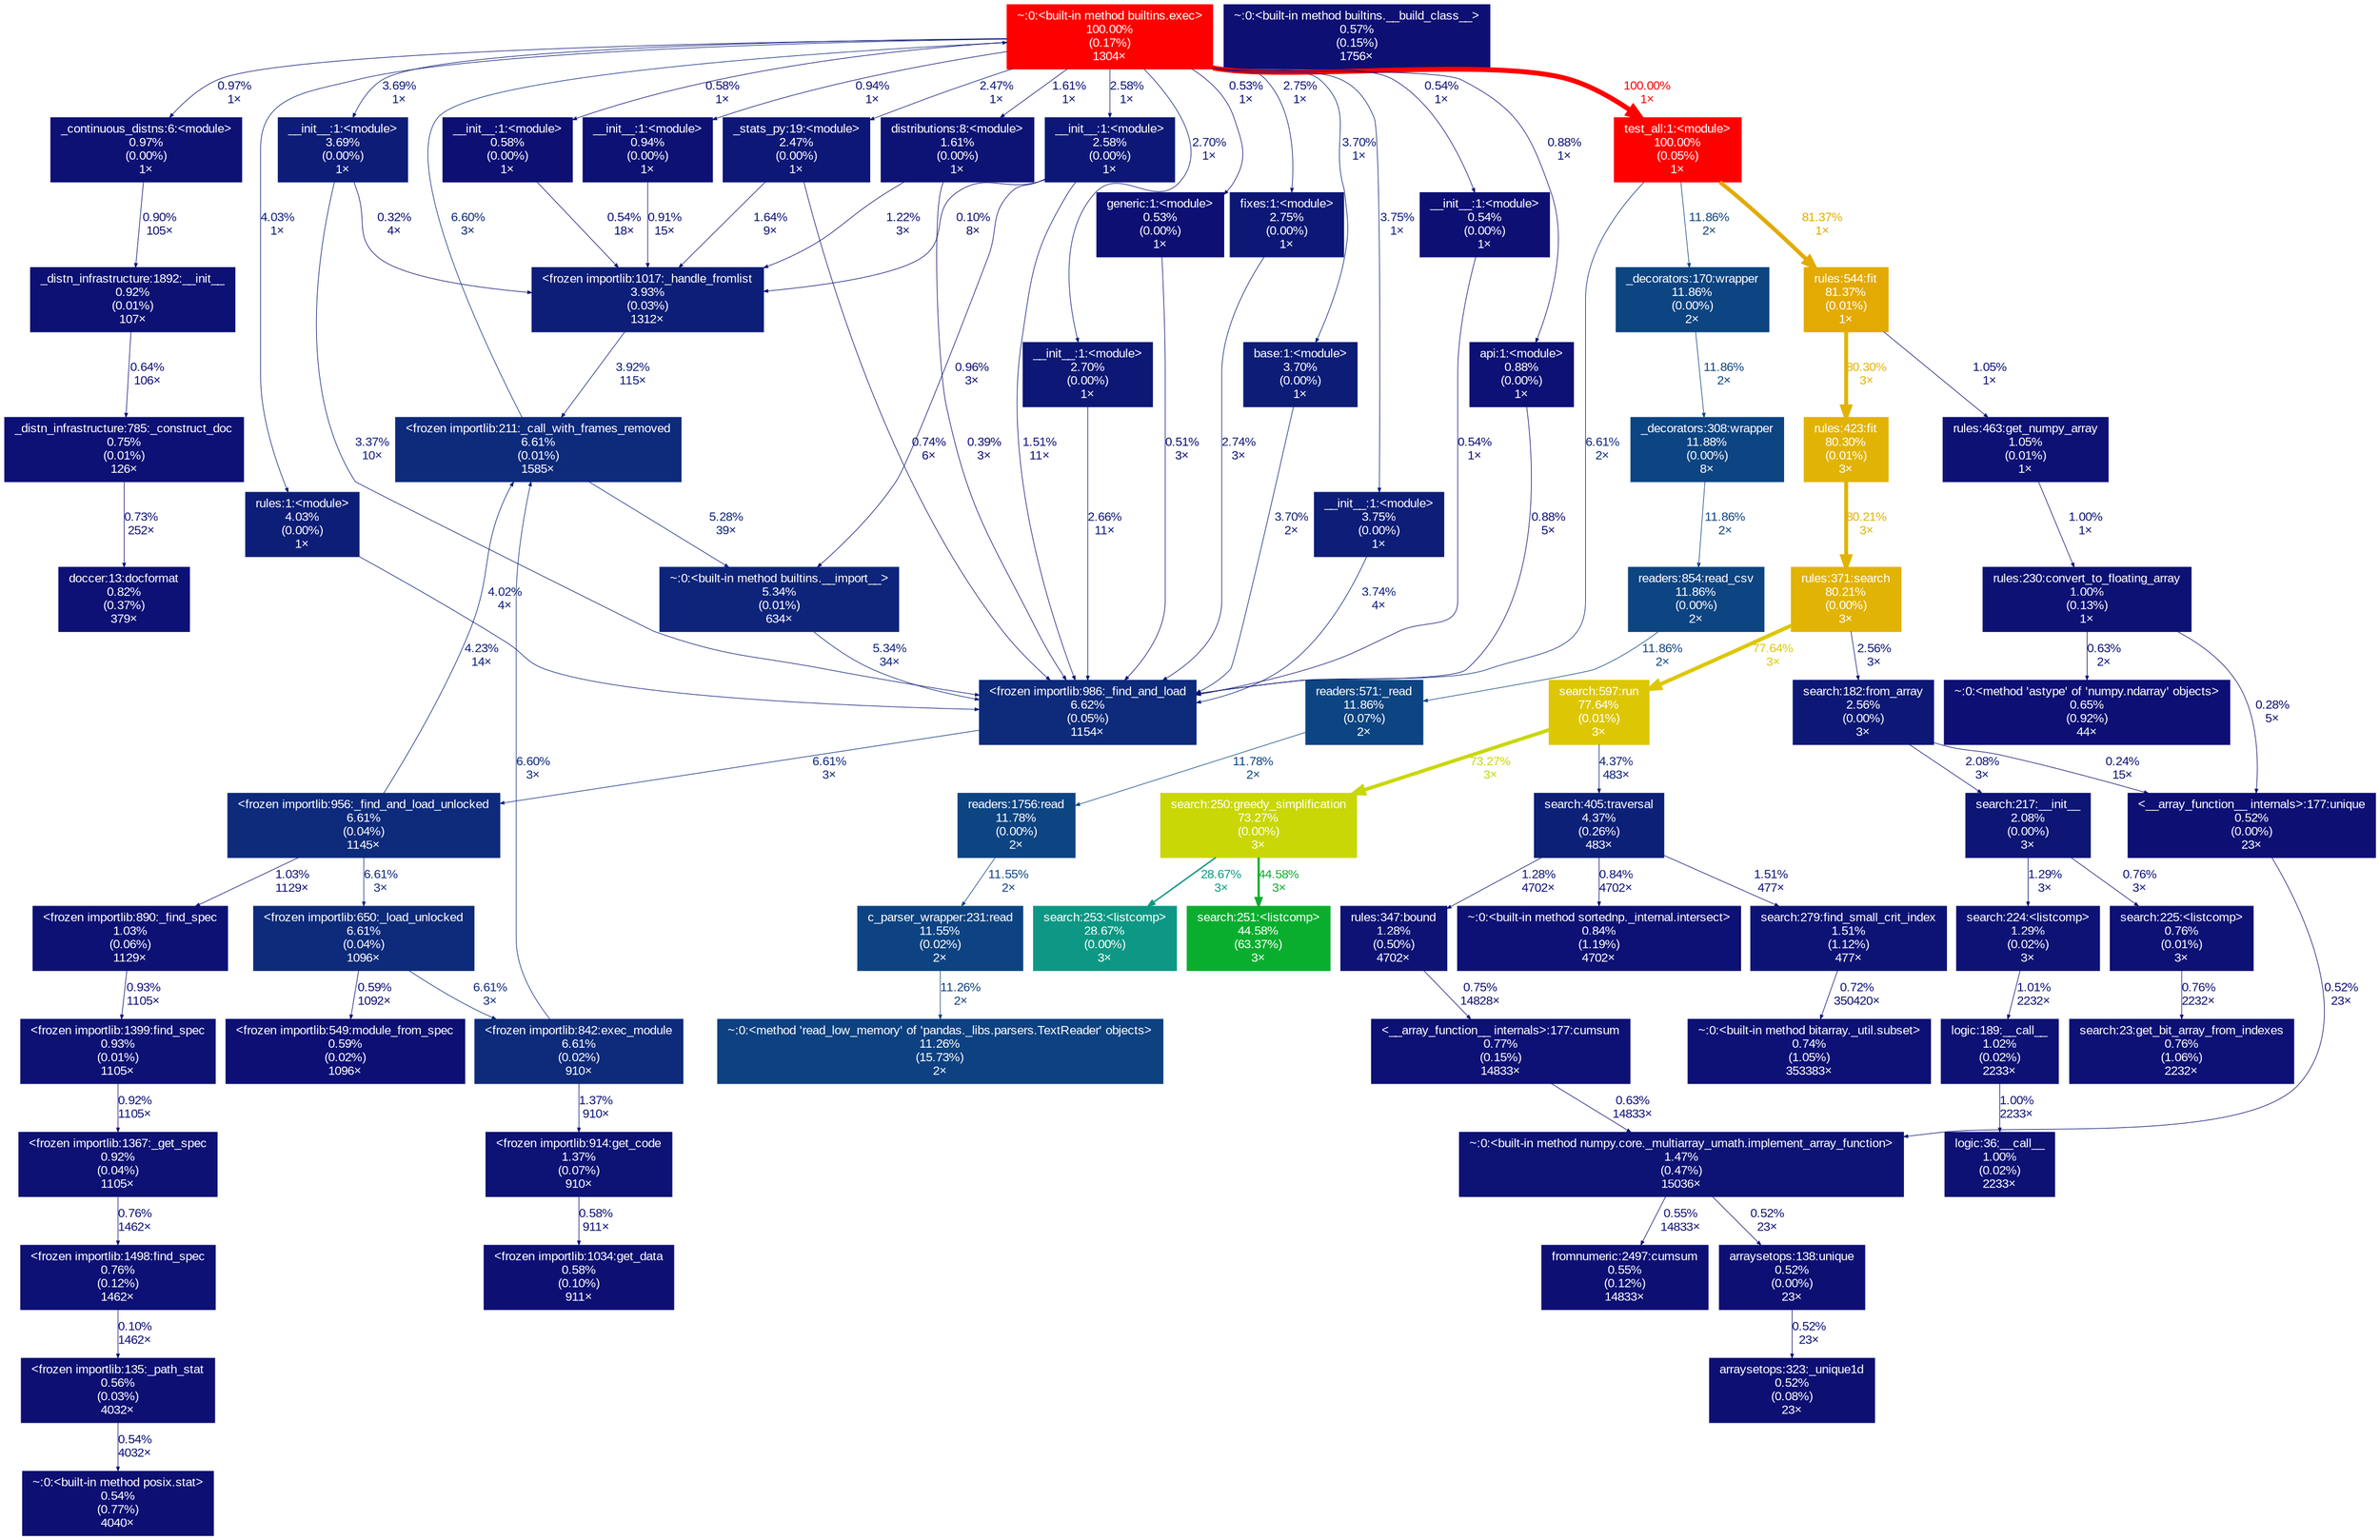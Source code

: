 digraph {
	graph [fontname=Arial, nodesep=0.125, ranksep=0.25];
	node [fontcolor=white, fontname=Arial, height=0, shape=box, style=filled, width=0];
	edge [fontname=Arial];
	73 [color="#0d1074", fontcolor="#ffffff", fontsize="10.00", label="_distn_infrastructure:785:_construct_doc\n0.75%\n(0.01%)\n126×", tooltip="/mnt/c/Users/locke/Data/BE/realkd.py/realkd-env/lib/python3.8/site-packages/scipy/stats/_distn_infrastructure.py"];
	73 -> 137 [arrowsize="0.35", color="#0d1074", fontcolor="#0d1074", fontsize="10.00", label="0.73%\n252×", labeldistance="0.50", penwidth="0.50"];
	119 [color="#0d1174", fontcolor="#ffffff", fontsize="10.00", label="__init__:1:<module>\n0.94%\n(0.00%)\n1×", tooltip="/mnt/c/Users/locke/Data/BE/realkd.py/realkd-env/lib/python3.8/site-packages/numpy/__init__.py"];
	119 -> 362 [arrowsize="0.35", color="#0d1174", fontcolor="#0d1174", fontsize="10.00", label="0.91%\n15×", labeldistance="0.50", penwidth="0.50"];
	137 [color="#0d1074", fontcolor="#ffffff", fontsize="10.00", label="doccer:13:docformat\n0.82%\n(0.37%)\n379×", tooltip="/mnt/c/Users/locke/Data/BE/realkd.py/realkd-env/lib/python3.8/site-packages/scipy/_lib/doccer.py"];
	225 [color="#0d1074", fontcolor="#ffffff", fontsize="10.00", label="<frozen importlib:1498:find_spec\n0.76%\n(0.12%)\n1462×", tooltip="<frozen importlib._bootstrap_external>"];
	225 -> 1477 [arrowsize="0.35", color="#0d0d73", fontcolor="#0d0d73", fontsize="10.00", label="0.10%\n1462×", labeldistance="0.50", penwidth="0.50"];
	227 [color="#0d2a7b", fontcolor="#ffffff", fontsize="10.00", label="<frozen importlib:956:_find_and_load_unlocked\n6.61%\n(0.04%)\n1145×", tooltip="<frozen importlib._bootstrap>"];
	227 -> 551 [arrowsize="0.35", color="#0d2a7b", fontcolor="#0d2a7b", fontsize="10.00", label="6.61%\n3×", labeldistance="0.50", penwidth="0.50"];
	227 -> 1005 [arrowsize="0.35", color="#0d1f78", fontcolor="#0d1f78", fontsize="10.00", label="4.23%\n14×", labeldistance="0.50", penwidth="0.50"];
	227 -> 4322 [arrowsize="0.35", color="#0d1174", fontcolor="#0d1174", fontsize="10.00", label="1.03%\n1129×", labeldistance="0.50", penwidth="0.50"];
	362 [color="#0d1e78", fontcolor="#ffffff", fontsize="10.00", label="<frozen importlib:1017:_handle_fromlist\n3.93%\n(0.03%)\n1312×", tooltip="<frozen importlib._bootstrap>"];
	362 -> 1005 [arrowsize="0.35", color="#0d1d78", fontcolor="#0d1d78", fontsize="10.00", label="3.92%\n115×", labeldistance="0.50", penwidth="0.50"];
	406 [color="#0d2078", fontcolor="#ffffff", fontsize="10.00", label="search:405:traversal\n4.37%\n(0.26%)\n483×", tooltip="/mnt/c/Users/locke/Data/BE/realkd.py/realkd/search.py"];
	406 -> 1365 [arrowsize="0.35", color="#0d1375", fontcolor="#0d1375", fontsize="10.00", label="1.51%\n477×", labeldistance="0.50", penwidth="0.50"];
	406 -> 1379 [arrowsize="0.35", color="#0d1274", fontcolor="#0d1274", fontsize="10.00", label="1.28%\n4702×", labeldistance="0.50", penwidth="0.50"];
	406 -> 1655 [arrowsize="0.35", color="#0d1074", fontcolor="#0d1074", fontsize="10.00", label="0.84%\n4702×", labeldistance="0.50", penwidth="0.50"];
	444 [color="#0d0f73", fontcolor="#ffffff", fontsize="10.00", label="__init__:1:<module>\n0.58%\n(0.00%)\n1×", tooltip="/mnt/c/Users/locke/Data/BE/realkd.py/realkd-env/lib/python3.8/site-packages/numpy/core/__init__.py"];
	444 -> 362 [arrowsize="0.35", color="#0d0f73", fontcolor="#0d0f73", fontsize="10.00", label="0.54%\n18×", labeldistance="0.50", penwidth="0.50"];
	472 [color="#c9d706", fontcolor="#ffffff", fontsize="10.00", label="search:250:greedy_simplification\n73.27%\n(0.00%)\n3×", tooltip="/mnt/c/Users/locke/Data/BE/realkd.py/realkd/search.py"];
	472 -> 1720 [arrowsize="0.54", color="#0c9884", fontcolor="#0c9884", fontsize="10.00", label="28.67%\n3×", labeldistance="1.15", penwidth="1.15"];
	472 -> 1754 [arrowsize="0.67", color="#0aae2e", fontcolor="#0aae2e", fontsize="10.00", label="44.58%\n3×", labeldistance="1.78", penwidth="1.78"];
	506 [color="#0d1174", fontcolor="#ffffff", fontsize="10.00", label="_distn_infrastructure:1892:__init__\n0.92%\n(0.01%)\n107×", tooltip="/mnt/c/Users/locke/Data/BE/realkd.py/realkd-env/lib/python3.8/site-packages/scipy/stats/_distn_infrastructure.py"];
	506 -> 73 [arrowsize="0.35", color="#0d0f74", fontcolor="#0d0f74", fontsize="10.00", label="0.64%\n106×", labeldistance="0.50", penwidth="0.50"];
	517 [color="#0d4482", fontcolor="#ffffff", fontsize="10.00", label="readers:571:_read\n11.86%\n(0.07%)\n2×", tooltip="/mnt/c/Users/locke/Data/BE/realkd.py/realkd-env/lib/python3.8/site-packages/pandas/io/parsers/readers.py"];
	517 -> 591 [arrowsize="0.35", color="#0d4482", fontcolor="#0d4482", fontsize="10.00", label="11.78%\n2×", labeldistance="0.50", penwidth="0.50"];
	536 [color="#0d1876", fontcolor="#ffffff", fontsize="10.00", label="__init__:1:<module>\n2.58%\n(0.00%)\n1×", tooltip="/mnt/c/Users/locke/Data/BE/realkd.py/realkd-env/lib/python3.8/site-packages/pandas/__init__.py"];
	536 -> 362 [arrowsize="0.35", color="#0d0d73", fontcolor="#0d0d73", fontsize="10.00", label="0.10%\n8×", labeldistance="0.50", penwidth="0.50"];
	536 -> 542 [arrowsize="0.35", color="#0d1375", fontcolor="#0d1375", fontsize="10.00", label="1.51%\n11×", labeldistance="0.50", penwidth="0.50"];
	536 -> 1002 [arrowsize="0.35", color="#0d1174", fontcolor="#0d1174", fontsize="10.00", label="0.96%\n3×", labeldistance="0.50", penwidth="0.50"];
	542 [color="#0d2a7b", fontcolor="#ffffff", fontsize="10.00", label="<frozen importlib:986:_find_and_load\n6.62%\n(0.05%)\n1154×", tooltip="<frozen importlib._bootstrap>"];
	542 -> 227 [arrowsize="0.35", color="#0d2a7b", fontcolor="#0d2a7b", fontsize="10.00", label="6.61%\n3×", labeldistance="0.50", penwidth="0.50"];
	549 [color="#0d4482", fontcolor="#ffffff", fontsize="10.00", label="_decorators:170:wrapper\n11.86%\n(0.00%)\n2×", tooltip="/mnt/c/Users/locke/Data/BE/realkd.py/realkd-env/lib/python3.8/site-packages/pandas/util/_decorators.py"];
	549 -> 1415 [arrowsize="0.35", color="#0d4482", fontcolor="#0d4482", fontsize="10.00", label="11.86%\n2×", labeldistance="0.50", penwidth="0.50"];
	551 [color="#0d2a7b", fontcolor="#ffffff", fontsize="10.00", label="<frozen importlib:650:_load_unlocked\n6.61%\n(0.04%)\n1096×", tooltip="<frozen importlib._bootstrap>"];
	551 -> 1150 [arrowsize="0.35", color="#0d0f74", fontcolor="#0d0f74", fontsize="10.00", label="0.59%\n1092×", labeldistance="0.50", penwidth="0.50"];
	551 -> 4903 [arrowsize="0.35", color="#0d2a7b", fontcolor="#0d2a7b", fontsize="10.00", label="6.61%\n3×", labeldistance="0.50", penwidth="0.50"];
	563 [color="#0d1174", fontcolor="#ffffff", fontsize="10.00", label="_continuous_distns:6:<module>\n0.97%\n(0.00%)\n1×", tooltip="/mnt/c/Users/locke/Data/BE/realkd.py/realkd-env/lib/python3.8/site-packages/scipy/stats/_continuous_distns.py"];
	563 -> 506 [arrowsize="0.35", color="#0d1074", fontcolor="#0d1074", fontsize="10.00", label="0.90%\n105×", labeldistance="0.50", penwidth="0.50"];
	578 [color="#0d4382", fontcolor="#ffffff", fontsize="10.00", label="c_parser_wrapper:231:read\n11.55%\n(0.02%)\n2×", tooltip="/mnt/c/Users/locke/Data/BE/realkd.py/realkd-env/lib/python3.8/site-packages/pandas/io/parsers/c_parser_wrapper.py"];
	578 -> 3432 [arrowsize="0.35", color="#0d4181", fontcolor="#0d4181", fontsize="10.00", label="11.26%\n2×", labeldistance="0.50", penwidth="0.50"];
	591 [color="#0d4482", fontcolor="#ffffff", fontsize="10.00", label="readers:1756:read\n11.78%\n(0.00%)\n2×", tooltip="/mnt/c/Users/locke/Data/BE/realkd.py/realkd-env/lib/python3.8/site-packages/pandas/io/parsers/readers.py"];
	591 -> 578 [arrowsize="0.35", color="#0d4382", fontcolor="#0d4382", fontsize="10.00", label="11.55%\n2×", labeldistance="0.50", penwidth="0.50"];
	599 [color="#0d4482", fontcolor="#ffffff", fontsize="10.00", label="readers:854:read_csv\n11.86%\n(0.00%)\n2×", tooltip="/mnt/c/Users/locke/Data/BE/realkd.py/realkd-env/lib/python3.8/site-packages/pandas/io/parsers/readers.py"];
	599 -> 517 [arrowsize="0.35", color="#0d4482", fontcolor="#0d4482", fontsize="10.00", label="11.86%\n2×", labeldistance="0.50", penwidth="0.50"];
	626 [color="#0d0f73", fontcolor="#ffffff", fontsize="10.00", label="~:0:<built-in method builtins.__build_class__>\n0.57%\n(0.15%)\n1756×", tooltip="~"];
	728 [color="#0d1776", fontcolor="#ffffff", fontsize="10.00", label="_stats_py:19:<module>\n2.47%\n(0.00%)\n1×", tooltip="/mnt/c/Users/locke/Data/BE/realkd.py/realkd-env/lib/python3.8/site-packages/scipy/stats/_stats_py.py"];
	728 -> 362 [arrowsize="0.35", color="#0d1475", fontcolor="#0d1475", fontsize="10.00", label="1.64%\n9×", labeldistance="0.50", penwidth="0.50"];
	728 -> 542 [arrowsize="0.35", color="#0d1074", fontcolor="#0d1074", fontsize="10.00", label="0.74%\n6×", labeldistance="0.50", penwidth="0.50"];
	735 [color="#0d1876", fontcolor="#ffffff", fontsize="10.00", label="fixes:1:<module>\n2.75%\n(0.00%)\n1×", tooltip="/mnt/c/Users/locke/Data/BE/realkd.py/realkd-env/lib/python3.8/site-packages/sklearn/utils/fixes.py"];
	735 -> 542 [arrowsize="0.35", color="#0d1876", fontcolor="#0d1876", fontsize="10.00", label="2.74%\n3×", labeldistance="0.50", penwidth="0.50"];
	810 [color="#0d1d77", fontcolor="#ffffff", fontsize="10.00", label="base:1:<module>\n3.70%\n(0.00%)\n1×", tooltip="/mnt/c/Users/locke/Data/BE/realkd.py/realkd-env/lib/python3.8/site-packages/sklearn/base.py"];
	810 -> 542 [arrowsize="0.35", color="#0d1d77", fontcolor="#0d1d77", fontsize="10.00", label="3.70%\n2×", labeldistance="0.50", penwidth="0.50"];
	821 [color="#0d1e78", fontcolor="#ffffff", fontsize="10.00", label="rules:1:<module>\n4.03%\n(0.00%)\n1×", tooltip="/mnt/c/Users/locke/Data/BE/realkd.py/realkd/rules.py"];
	821 -> 542 [arrowsize="0.35", color="#0d1e78", fontcolor="#0d1e78", fontsize="10.00", label="4.02%\n4×", labeldistance="0.50", penwidth="0.50"];
	900 [color="#0d0f73", fontcolor="#ffffff", fontsize="10.00", label="generic:1:<module>\n0.53%\n(0.00%)\n1×", tooltip="/mnt/c/Users/locke/Data/BE/realkd.py/realkd-env/lib/python3.8/site-packages/pandas/core/groupby/generic.py"];
	900 -> 542 [arrowsize="0.35", color="#0d0f73", fontcolor="#0d0f73", fontsize="10.00", label="0.51%\n3×", labeldistance="0.50", penwidth="0.50"];
	1002 [color="#0d247a", fontcolor="#ffffff", fontsize="10.00", label="~:0:<built-in method builtins.__import__>\n5.34%\n(0.01%)\n634×", tooltip="~"];
	1002 -> 542 [arrowsize="0.35", color="#0d247a", fontcolor="#0d247a", fontsize="10.00", label="5.34%\n34×", labeldistance="0.50", penwidth="0.50"];
	1005 [color="#0d2a7b", fontcolor="#ffffff", fontsize="10.00", label="<frozen importlib:211:_call_with_frames_removed\n6.61%\n(0.01%)\n1585×", tooltip="<frozen importlib._bootstrap>"];
	1005 -> 1002 [arrowsize="0.35", color="#0d247a", fontcolor="#0d247a", fontsize="10.00", label="5.28%\n39×", labeldistance="0.50", penwidth="0.50"];
	1005 -> 1055 [arrowsize="0.35", color="#0d2a7b", fontcolor="#0d2a7b", fontsize="10.00", label="6.60%\n3×", labeldistance="0.50", penwidth="0.50"];
	1047 [color="#0d1876", fontcolor="#ffffff", fontsize="10.00", label="__init__:1:<module>\n2.70%\n(0.00%)\n1×", tooltip="/mnt/c/Users/locke/Data/BE/realkd.py/realkd-env/lib/python3.8/site-packages/scipy/stats/__init__.py"];
	1047 -> 542 [arrowsize="0.35", color="#0d1876", fontcolor="#0d1876", fontsize="10.00", label="2.66%\n11×", labeldistance="0.50", penwidth="0.50"];
	1055 [color="#ff0000", fontcolor="#ffffff", fontsize="10.00", label="~:0:<built-in method builtins.exec>\n100.00%\n(0.17%)\n1304×", tooltip="~"];
	1055 -> 119 [arrowsize="0.35", color="#0d1174", fontcolor="#0d1174", fontsize="10.00", label="0.94%\n1×", labeldistance="0.50", penwidth="0.50"];
	1055 -> 444 [arrowsize="0.35", color="#0d0f73", fontcolor="#0d0f73", fontsize="10.00", label="0.58%\n1×", labeldistance="0.50", penwidth="0.50"];
	1055 -> 536 [arrowsize="0.35", color="#0d1876", fontcolor="#0d1876", fontsize="10.00", label="2.58%\n1×", labeldistance="0.50", penwidth="0.50"];
	1055 -> 563 [arrowsize="0.35", color="#0d1174", fontcolor="#0d1174", fontsize="10.00", label="0.97%\n1×", labeldistance="0.50", penwidth="0.50"];
	1055 -> 728 [arrowsize="0.35", color="#0d1776", fontcolor="#0d1776", fontsize="10.00", label="2.47%\n1×", labeldistance="0.50", penwidth="0.50"];
	1055 -> 735 [arrowsize="0.35", color="#0d1876", fontcolor="#0d1876", fontsize="10.00", label="2.75%\n1×", labeldistance="0.50", penwidth="0.50"];
	1055 -> 810 [arrowsize="0.35", color="#0d1d77", fontcolor="#0d1d77", fontsize="10.00", label="3.70%\n1×", labeldistance="0.50", penwidth="0.50"];
	1055 -> 821 [arrowsize="0.35", color="#0d1e78", fontcolor="#0d1e78", fontsize="10.00", label="4.03%\n1×", labeldistance="0.50", penwidth="0.50"];
	1055 -> 900 [arrowsize="0.35", color="#0d0f73", fontcolor="#0d0f73", fontsize="10.00", label="0.53%\n1×", labeldistance="0.50", penwidth="0.50"];
	1055 -> 1047 [arrowsize="0.35", color="#0d1876", fontcolor="#0d1876", fontsize="10.00", label="2.70%\n1×", labeldistance="0.50", penwidth="0.50"];
	1055 -> 1447 [arrowsize="1.00", color="#ff0000", fontcolor="#ff0000", fontsize="10.00", label="100.00%\n1×", labeldistance="4.00", penwidth="4.00"];
	1055 -> 1526 [arrowsize="0.35", color="#0d1c77", fontcolor="#0d1c77", fontsize="10.00", label="3.69%\n1×", labeldistance="0.50", penwidth="0.50"];
	1055 -> 2245 [arrowsize="0.35", color="#0d1375", fontcolor="#0d1375", fontsize="10.00", label="1.61%\n1×", labeldistance="0.50", penwidth="0.50"];
	1055 -> 3268 [arrowsize="0.35", color="#0d1d78", fontcolor="#0d1d78", fontsize="10.00", label="3.75%\n1×", labeldistance="0.50", penwidth="0.50"];
	1055 -> 3896 [arrowsize="0.35", color="#0d0f73", fontcolor="#0d0f73", fontsize="10.00", label="0.54%\n1×", labeldistance="0.50", penwidth="0.50"];
	1055 -> 4123 [arrowsize="0.35", color="#0d1074", fontcolor="#0d1074", fontsize="10.00", label="0.88%\n1×", labeldistance="0.50", penwidth="0.50"];
	1148 [color="#0d1174", fontcolor="#ffffff", fontsize="10.00", label="<frozen importlib:1367:_get_spec\n0.92%\n(0.04%)\n1105×", tooltip="<frozen importlib._bootstrap_external>"];
	1148 -> 225 [arrowsize="0.35", color="#0d1074", fontcolor="#0d1074", fontsize="10.00", label="0.76%\n1462×", labeldistance="0.50", penwidth="0.50"];
	1150 [color="#0d0f74", fontcolor="#ffffff", fontsize="10.00", label="<frozen importlib:549:module_from_spec\n0.59%\n(0.02%)\n1096×", tooltip="<frozen importlib._bootstrap>"];
	1164 [color="#0d1876", fontcolor="#ffffff", fontsize="10.00", label="search:182:from_array\n2.56%\n(0.00%)\n3×", tooltip="/mnt/c/Users/locke/Data/BE/realkd.py/realkd/search.py"];
	1164 -> 1362 [arrowsize="0.35", color="#0d1575", fontcolor="#0d1575", fontsize="10.00", label="2.08%\n3×", labeldistance="0.50", penwidth="0.50"];
	1164 -> 4617 [arrowsize="0.35", color="#0d0e73", fontcolor="#0d0e73", fontsize="10.00", label="0.24%\n15×", labeldistance="0.50", penwidth="0.50"];
	1187 [color="#0d1174", fontcolor="#ffffff", fontsize="10.00", label="rules:463:get_numpy_array\n1.05%\n(0.01%)\n1×", tooltip="/mnt/c/Users/locke/Data/BE/realkd.py/realkd/rules.py"];
	1187 -> 3309 [arrowsize="0.35", color="#0d1174", fontcolor="#0d1174", fontsize="10.00", label="1.00%\n1×", labeldistance="0.50", penwidth="0.50"];
	1337 [color="#0d0f73", fontcolor="#ffffff", fontsize="10.00", label="<frozen importlib:1034:get_data\n0.58%\n(0.10%)\n911×", tooltip="<frozen importlib._bootstrap_external>"];
	1362 [color="#0d1575", fontcolor="#ffffff", fontsize="10.00", label="search:217:__init__\n2.08%\n(0.00%)\n3×", tooltip="/mnt/c/Users/locke/Data/BE/realkd.py/realkd/search.py"];
	1362 -> 1694 [arrowsize="0.35", color="#0d1274", fontcolor="#0d1274", fontsize="10.00", label="1.29%\n3×", labeldistance="0.50", penwidth="0.50"];
	1362 -> 1739 [arrowsize="0.35", color="#0d1074", fontcolor="#0d1074", fontsize="10.00", label="0.76%\n3×", labeldistance="0.50", penwidth="0.50"];
	1365 [color="#0d1375", fontcolor="#ffffff", fontsize="10.00", label="search:279:find_small_crit_index\n1.51%\n(1.12%)\n477×", tooltip="/mnt/c/Users/locke/Data/BE/realkd.py/realkd/search.py"];
	1365 -> 4730 [arrowsize="0.35", color="#0d1074", fontcolor="#0d1074", fontsize="10.00", label="0.72%\n350420×", labeldistance="0.50", penwidth="0.50"];
	1367 [color="#ddc705", fontcolor="#ffffff", fontsize="10.00", label="search:597:run\n77.64%\n(0.01%)\n3×", tooltip="/mnt/c/Users/locke/Data/BE/realkd.py/realkd/search.py"];
	1367 -> 406 [arrowsize="0.35", color="#0d2078", fontcolor="#0d2078", fontsize="10.00", label="4.37%\n483×", labeldistance="0.50", penwidth="0.50"];
	1367 -> 472 [arrowsize="0.86", color="#c9d706", fontcolor="#c9d706", fontsize="10.00", label="73.27%\n3×", labeldistance="2.93", penwidth="2.93"];
	1379 [color="#0d1274", fontcolor="#ffffff", fontsize="10.00", label="rules:347:bound\n1.28%\n(0.50%)\n4702×", tooltip="/mnt/c/Users/locke/Data/BE/realkd.py/realkd/rules.py"];
	1379 -> 2898 [arrowsize="0.35", color="#0d1074", fontcolor="#0d1074", fontsize="10.00", label="0.75%\n14828×", labeldistance="0.50", penwidth="0.50"];
	1380 [color="#e3aa04", fontcolor="#ffffff", fontsize="10.00", label="rules:544:fit\n81.37%\n(0.01%)\n1×", tooltip="/mnt/c/Users/locke/Data/BE/realkd.py/realkd/rules.py"];
	1380 -> 1187 [arrowsize="0.35", color="#0d1174", fontcolor="#0d1174", fontsize="10.00", label="1.05%\n1×", labeldistance="0.50", penwidth="0.50"];
	1380 -> 3303 [arrowsize="0.90", color="#e1b305", fontcolor="#e1b305", fontsize="10.00", label="80.30%\n3×", labeldistance="3.21", penwidth="3.21"];
	1415 [color="#0d4482", fontcolor="#ffffff", fontsize="10.00", label="_decorators:308:wrapper\n11.88%\n(0.00%)\n8×", tooltip="/mnt/c/Users/locke/Data/BE/realkd.py/realkd-env/lib/python3.8/site-packages/pandas/util/_decorators.py"];
	1415 -> 599 [arrowsize="0.35", color="#0d4482", fontcolor="#0d4482", fontsize="10.00", label="11.86%\n2×", labeldistance="0.50", penwidth="0.50"];
	1434 [color="#0d1275", fontcolor="#ffffff", fontsize="10.00", label="<frozen importlib:914:get_code\n1.37%\n(0.07%)\n910×", tooltip="<frozen importlib._bootstrap_external>"];
	1434 -> 1337 [arrowsize="0.35", color="#0d0f73", fontcolor="#0d0f73", fontsize="10.00", label="0.58%\n911×", labeldistance="0.50", penwidth="0.50"];
	1447 [color="#ff0000", fontcolor="#ffffff", fontsize="10.00", label="test_all:1:<module>\n100.00%\n(0.05%)\n1×", tooltip="test_all.py"];
	1447 -> 542 [arrowsize="0.35", color="#0d2a7b", fontcolor="#0d2a7b", fontsize="10.00", label="6.61%\n2×", labeldistance="0.50", penwidth="0.50"];
	1447 -> 549 [arrowsize="0.35", color="#0d4482", fontcolor="#0d4482", fontsize="10.00", label="11.86%\n2×", labeldistance="0.50", penwidth="0.50"];
	1447 -> 1380 [arrowsize="0.90", color="#e3aa04", fontcolor="#e3aa04", fontsize="10.00", label="81.37%\n1×", labeldistance="3.25", penwidth="3.25"];
	1474 [color="#0d0f73", fontcolor="#ffffff", fontsize="10.00", label="~:0:<built-in method posix.stat>\n0.54%\n(0.77%)\n4040×", tooltip="~"];
	1477 [color="#0d0f73", fontcolor="#ffffff", fontsize="10.00", label="<frozen importlib:135:_path_stat\n0.56%\n(0.03%)\n4032×", tooltip="<frozen importlib._bootstrap_external>"];
	1477 -> 1474 [arrowsize="0.35", color="#0d0f73", fontcolor="#0d0f73", fontsize="10.00", label="0.54%\n4032×", labeldistance="0.50", penwidth="0.50"];
	1526 [color="#0d1c77", fontcolor="#ffffff", fontsize="10.00", label="__init__:1:<module>\n3.69%\n(0.00%)\n1×", tooltip="/mnt/c/Users/locke/Data/BE/realkd.py/realkd-env/lib/python3.8/site-packages/sklearn/utils/__init__.py"];
	1526 -> 362 [arrowsize="0.35", color="#0d0e73", fontcolor="#0d0e73", fontsize="10.00", label="0.32%\n4×", labeldistance="0.50", penwidth="0.50"];
	1526 -> 542 [arrowsize="0.35", color="#0d1b77", fontcolor="#0d1b77", fontsize="10.00", label="3.37%\n10×", labeldistance="0.50", penwidth="0.50"];
	1655 [color="#0d1074", fontcolor="#ffffff", fontsize="10.00", label="~:0:<built-in method sortednp._internal.intersect>\n0.84%\n(1.19%)\n4702×", tooltip="~"];
	1684 [color="#0d1174", fontcolor="#ffffff", fontsize="10.00", label="logic:36:__call__\n1.00%\n(0.02%)\n2233×", tooltip="/mnt/c/Users/locke/Data/BE/realkd.py/realkd/logic.py"];
	1685 [color="#0d1174", fontcolor="#ffffff", fontsize="10.00", label="logic:189:__call__\n1.02%\n(0.02%)\n2233×", tooltip="/mnt/c/Users/locke/Data/BE/realkd.py/realkd/logic.py"];
	1685 -> 1684 [arrowsize="0.35", color="#0d1174", fontcolor="#0d1174", fontsize="10.00", label="1.00%\n2233×", labeldistance="0.50", penwidth="0.50"];
	1694 [color="#0d1274", fontcolor="#ffffff", fontsize="10.00", label="search:224:<listcomp>\n1.29%\n(0.02%)\n3×", tooltip="/mnt/c/Users/locke/Data/BE/realkd.py/realkd/search.py"];
	1694 -> 1685 [arrowsize="0.35", color="#0d1174", fontcolor="#0d1174", fontsize="10.00", label="1.01%\n2232×", labeldistance="0.50", penwidth="0.50"];
	1720 [color="#0c9884", fontcolor="#ffffff", fontsize="10.00", label="search:253:<listcomp>\n28.67%\n(0.00%)\n3×", tooltip="/mnt/c/Users/locke/Data/BE/realkd.py/realkd/search.py"];
	1738 [color="#0d1074", fontcolor="#ffffff", fontsize="10.00", label="search:23:get_bit_array_from_indexes\n0.76%\n(1.06%)\n2232×", tooltip="/mnt/c/Users/locke/Data/BE/realkd.py/realkd/search.py"];
	1739 [color="#0d1074", fontcolor="#ffffff", fontsize="10.00", label="search:225:<listcomp>\n0.76%\n(0.01%)\n3×", tooltip="/mnt/c/Users/locke/Data/BE/realkd.py/realkd/search.py"];
	1739 -> 1738 [arrowsize="0.35", color="#0d1074", fontcolor="#0d1074", fontsize="10.00", label="0.76%\n2232×", labeldistance="0.50", penwidth="0.50"];
	1750 [color="#e1b305", fontcolor="#ffffff", fontsize="10.00", label="rules:371:search\n80.21%\n(0.00%)\n3×", tooltip="/mnt/c/Users/locke/Data/BE/realkd.py/realkd/rules.py"];
	1750 -> 1164 [arrowsize="0.35", color="#0d1876", fontcolor="#0d1876", fontsize="10.00", label="2.56%\n3×", labeldistance="0.50", penwidth="0.50"];
	1750 -> 1367 [arrowsize="0.88", color="#ddc705", fontcolor="#ddc705", fontsize="10.00", label="77.64%\n3×", labeldistance="3.11", penwidth="3.11"];
	1754 [color="#0aae2e", fontcolor="#ffffff", fontsize="10.00", label="search:251:<listcomp>\n44.58%\n(63.37%)\n3×", tooltip="/mnt/c/Users/locke/Data/BE/realkd.py/realkd/search.py"];
	2245 [color="#0d1375", fontcolor="#ffffff", fontsize="10.00", label="distributions:8:<module>\n1.61%\n(0.00%)\n1×", tooltip="/mnt/c/Users/locke/Data/BE/realkd.py/realkd-env/lib/python3.8/site-packages/scipy/stats/distributions.py"];
	2245 -> 362 [arrowsize="0.35", color="#0d1274", fontcolor="#0d1274", fontsize="10.00", label="1.22%\n3×", labeldistance="0.50", penwidth="0.50"];
	2245 -> 542 [arrowsize="0.35", color="#0d0e73", fontcolor="#0d0e73", fontsize="10.00", label="0.39%\n3×", labeldistance="0.50", penwidth="0.50"];
	2840 [color="#0d1375", fontcolor="#ffffff", fontsize="10.00", label="~:0:<built-in method numpy.core._multiarray_umath.implement_array_function>\n1.47%\n(0.47%)\n15036×", tooltip="~"];
	2840 -> 2886 [arrowsize="0.35", color="#0d0f73", fontcolor="#0d0f73", fontsize="10.00", label="0.55%\n14833×", labeldistance="0.50", penwidth="0.50"];
	2840 -> 4615 [arrowsize="0.35", color="#0d0f73", fontcolor="#0d0f73", fontsize="10.00", label="0.52%\n23×", labeldistance="0.50", penwidth="0.50"];
	2886 [color="#0d0f73", fontcolor="#ffffff", fontsize="10.00", label="fromnumeric:2497:cumsum\n0.55%\n(0.12%)\n14833×", tooltip="/mnt/c/Users/locke/Data/BE/realkd.py/realkd-env/lib/python3.8/site-packages/numpy/core/fromnumeric.py"];
	2898 [color="#0d1074", fontcolor="#ffffff", fontsize="10.00", label="<__array_function__ internals>:177:cumsum\n0.77%\n(0.15%)\n14833×", tooltip="<__array_function__ internals>"];
	2898 -> 2840 [arrowsize="0.35", color="#0d0f74", fontcolor="#0d0f74", fontsize="10.00", label="0.63%\n14833×", labeldistance="0.50", penwidth="0.50"];
	2932 [color="#0d0f73", fontcolor="#ffffff", fontsize="10.00", label="arraysetops:323:_unique1d\n0.52%\n(0.08%)\n23×", tooltip="/mnt/c/Users/locke/Data/BE/realkd.py/realkd-env/lib/python3.8/site-packages/numpy/lib/arraysetops.py"];
	3268 [color="#0d1d78", fontcolor="#ffffff", fontsize="10.00", label="__init__:1:<module>\n3.75%\n(0.00%)\n1×", tooltip="/mnt/c/Users/locke/Data/BE/realkd.py/realkd-env/lib/python3.8/site-packages/sklearn/__init__.py"];
	3268 -> 542 [arrowsize="0.35", color="#0d1d78", fontcolor="#0d1d78", fontsize="10.00", label="3.74%\n4×", labeldistance="0.50", penwidth="0.50"];
	3303 [color="#e1b305", fontcolor="#ffffff", fontsize="10.00", label="rules:423:fit\n80.30%\n(0.01%)\n3×", tooltip="/mnt/c/Users/locke/Data/BE/realkd.py/realkd/rules.py"];
	3303 -> 1750 [arrowsize="0.90", color="#e1b305", fontcolor="#e1b305", fontsize="10.00", label="80.21%\n3×", labeldistance="3.21", penwidth="3.21"];
	3309 [color="#0d1174", fontcolor="#ffffff", fontsize="10.00", label="rules:230:convert_to_floating_array\n1.00%\n(0.13%)\n1×", tooltip="/mnt/c/Users/locke/Data/BE/realkd.py/realkd/rules.py"];
	3309 -> 4617 [arrowsize="0.35", color="#0d0e73", fontcolor="#0d0e73", fontsize="10.00", label="0.28%\n5×", labeldistance="0.50", penwidth="0.50"];
	3309 -> 4733 [arrowsize="0.35", color="#0d0f74", fontcolor="#0d0f74", fontsize="10.00", label="0.63%\n2×", labeldistance="0.50", penwidth="0.50"];
	3432 [color="#0d4181", fontcolor="#ffffff", fontsize="10.00", label="~:0:<method 'read_low_memory' of 'pandas._libs.parsers.TextReader' objects>\n11.26%\n(15.73%)\n2×", tooltip="~"];
	3896 [color="#0d0f73", fontcolor="#ffffff", fontsize="10.00", label="__init__:1:<module>\n0.54%\n(0.00%)\n1×", tooltip="/mnt/c/Users/locke/Data/BE/realkd.py/realkd-env/lib/python3.8/site-packages/pandas/core/groupby/__init__.py"];
	3896 -> 542 [arrowsize="0.35", color="#0d0f73", fontcolor="#0d0f73", fontsize="10.00", label="0.54%\n1×", labeldistance="0.50", penwidth="0.50"];
	4123 [color="#0d1074", fontcolor="#ffffff", fontsize="10.00", label="api:1:<module>\n0.88%\n(0.00%)\n1×", tooltip="/mnt/c/Users/locke/Data/BE/realkd.py/realkd-env/lib/python3.8/site-packages/pandas/core/api.py"];
	4123 -> 542 [arrowsize="0.35", color="#0d1074", fontcolor="#0d1074", fontsize="10.00", label="0.88%\n5×", labeldistance="0.50", penwidth="0.50"];
	4322 [color="#0d1174", fontcolor="#ffffff", fontsize="10.00", label="<frozen importlib:890:_find_spec\n1.03%\n(0.06%)\n1129×", tooltip="<frozen importlib._bootstrap>"];
	4322 -> 4893 [arrowsize="0.35", color="#0d1174", fontcolor="#0d1174", fontsize="10.00", label="0.93%\n1105×", labeldistance="0.50", penwidth="0.50"];
	4615 [color="#0d0f73", fontcolor="#ffffff", fontsize="10.00", label="arraysetops:138:unique\n0.52%\n(0.00%)\n23×", tooltip="/mnt/c/Users/locke/Data/BE/realkd.py/realkd-env/lib/python3.8/site-packages/numpy/lib/arraysetops.py"];
	4615 -> 2932 [arrowsize="0.35", color="#0d0f73", fontcolor="#0d0f73", fontsize="10.00", label="0.52%\n23×", labeldistance="0.50", penwidth="0.50"];
	4617 [color="#0d0f73", fontcolor="#ffffff", fontsize="10.00", label="<__array_function__ internals>:177:unique\n0.52%\n(0.00%)\n23×", tooltip="<__array_function__ internals>"];
	4617 -> 2840 [arrowsize="0.35", color="#0d0f73", fontcolor="#0d0f73", fontsize="10.00", label="0.52%\n23×", labeldistance="0.50", penwidth="0.50"];
	4730 [color="#0d1074", fontcolor="#ffffff", fontsize="10.00", label="~:0:<built-in method bitarray._util.subset>\n0.74%\n(1.05%)\n353383×", tooltip="~"];
	4733 [color="#0d0f74", fontcolor="#ffffff", fontsize="10.00", label="~:0:<method 'astype' of 'numpy.ndarray' objects>\n0.65%\n(0.92%)\n44×", tooltip="~"];
	4893 [color="#0d1174", fontcolor="#ffffff", fontsize="10.00", label="<frozen importlib:1399:find_spec\n0.93%\n(0.01%)\n1105×", tooltip="<frozen importlib._bootstrap_external>"];
	4893 -> 1148 [arrowsize="0.35", color="#0d1174", fontcolor="#0d1174", fontsize="10.00", label="0.92%\n1105×", labeldistance="0.50", penwidth="0.50"];
	4903 [color="#0d2a7b", fontcolor="#ffffff", fontsize="10.00", label="<frozen importlib:842:exec_module\n6.61%\n(0.02%)\n910×", tooltip="<frozen importlib._bootstrap_external>"];
	4903 -> 1005 [arrowsize="0.35", color="#0d2a7b", fontcolor="#0d2a7b", fontsize="10.00", label="6.60%\n3×", labeldistance="0.50", penwidth="0.50"];
	4903 -> 1434 [arrowsize="0.35", color="#0d1275", fontcolor="#0d1275", fontsize="10.00", label="1.37%\n910×", labeldistance="0.50", penwidth="0.50"];
}
